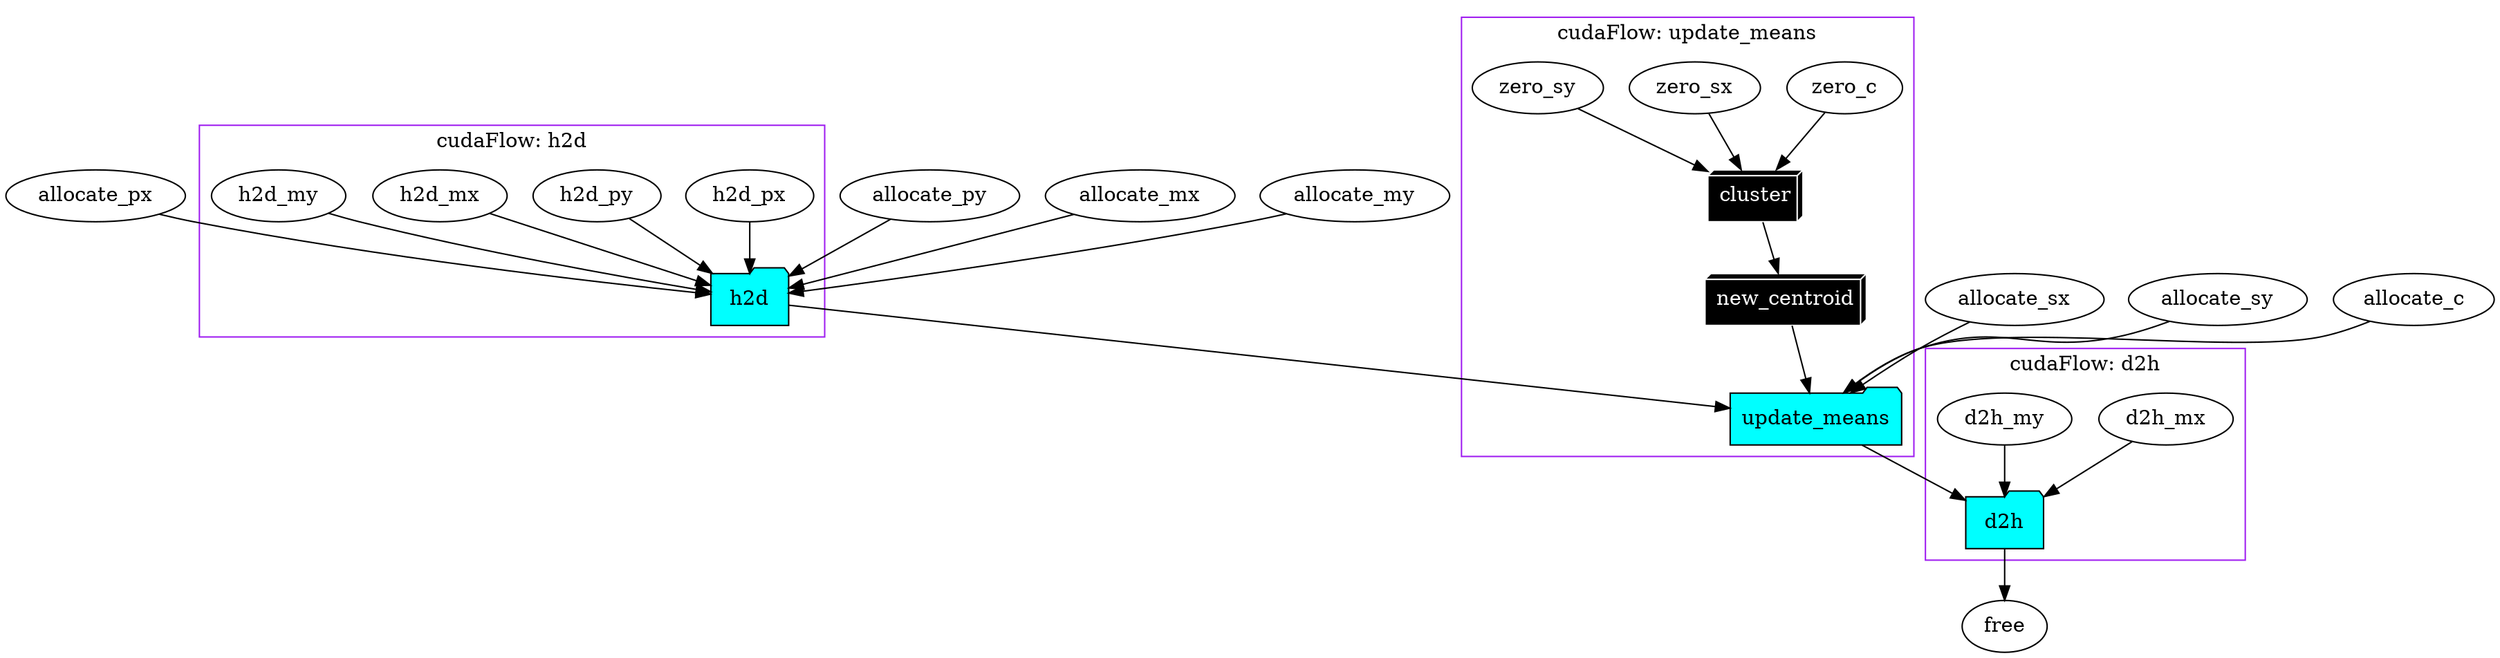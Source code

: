 digraph Taskflow {
p0x55764dbcd960[label="allocate_px" ];
p0x55764dbcd960 -> p0x55764dbce0d0;
p0x55764dbcda70[label="allocate_py" ];
p0x55764dbcda70 -> p0x55764dbce0d0;
p0x55764dbcdb80[label="allocate_mx" ];
p0x55764dbcdb80 -> p0x55764dbce0d0;
p0x55764dbcdc90[label="allocate_my" ];
p0x55764dbcdc90 -> p0x55764dbce0d0;
p0x55764dbcdda0[label="allocate_sx" ];
p0x55764dbcdda0 -> p0x55764dbce1e0;
p0x55764dbcdeb0[label="allocate_sy" ];
p0x55764dbcdeb0 -> p0x55764dbce1e0;
p0x55764dbcdfc0[label="allocate_c" ];
p0x55764dbcdfc0 -> p0x55764dbce1e0;
p0x55764dbce0d0[label="h2d" shape=folder fillcolor=cyan style=filled];
p0x55764dbce0d0 -> p0x55764dbce1e0;
subgraph cluster_p0x55764dbce0d0 {
label="cudaFlow: h2d";
color="purple"
p0x7fc258000ba0[label="h2d_px"];
p0x7fc258000ba0 -> p0x55764dbce0d0;
p0x7fc258000c40[label="h2d_py"];
p0x7fc258000c40 -> p0x55764dbce0d0;
p0x7fc258000dd0[label="h2d_mx"];
p0x7fc258000dd0 -> p0x55764dbce0d0;
p0x7fc258000ea0[label="h2d_my"];
p0x7fc258000ea0 -> p0x55764dbce0d0;
}
p0x55764dbce1e0[label="update_means" shape=folder fillcolor=cyan style=filled];
p0x55764dbce1e0 -> p0x55764dbce2f0;
subgraph cluster_p0x55764dbce1e0 {
label="cudaFlow: update_means";
color="purple"
p0x7fc2580032e0[label="zero_c"];
p0x7fc2580032e0 -> p0x7fc2580034e0;
p0x7fc258003380[label="zero_sx"];
p0x7fc258003380 -> p0x7fc2580034e0;
p0x7fc258003440[label="zero_sy"];
p0x7fc258003440 -> p0x7fc2580034e0;
p0x7fc2580034e0[label="cluster" style="filled" color="white" fillcolor="black" fontcolor="white" shape="box3d"];
p0x7fc2580034e0 -> p0x7fc258003580;
p0x7fc258003580[label="new_centroid" style="filled" color="white" fillcolor="black" fontcolor="white" shape="box3d"];
p0x7fc258003580 -> p0x55764dbce1e0;
}
p0x55764dbce2f0[label="d2h" shape=folder fillcolor=cyan style=filled];
p0x55764dbce2f0 -> p0x55764dbce400;
subgraph cluster_p0x55764dbce2f0 {
label="cudaFlow: d2h";
color="purple"
p0x7fc258005800[label="d2h_mx"];
p0x7fc258005800 -> p0x55764dbce2f0;
p0x7fc2580058a0[label="d2h_my"];
p0x7fc2580058a0 -> p0x55764dbce2f0;
}
p0x55764dbce400[label="free" ];
}


